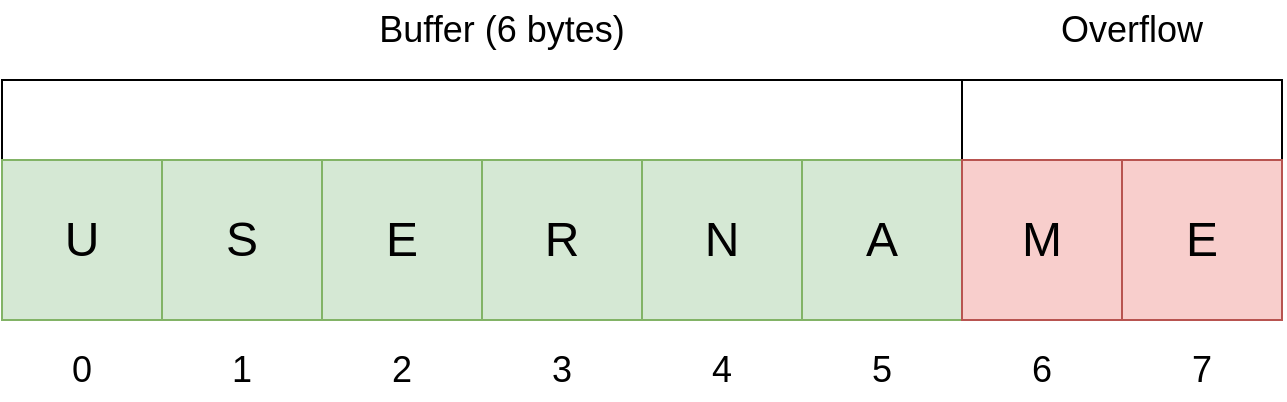 <mxfile version="26.0.6">
  <diagram name="Page-1" id="6vrrMP6loWBnC774RMp3">
    <mxGraphModel dx="726" dy="1198" grid="1" gridSize="10" guides="1" tooltips="1" connect="1" arrows="1" fold="1" page="1" pageScale="1" pageWidth="850" pageHeight="1100" math="0" shadow="0">
      <root>
        <mxCell id="0" />
        <mxCell id="1" parent="0" />
        <mxCell id="T27CqYGsaPS9d729V8mV-10" style="edgeStyle=orthogonalEdgeStyle;rounded=0;orthogonalLoop=1;jettySize=auto;html=1;exitX=0;exitY=0;exitDx=0;exitDy=0;entryX=0;entryY=0;entryDx=0;entryDy=0;endArrow=none;endFill=0;" edge="1" parent="1" source="T27CqYGsaPS9d729V8mV-1" target="T27CqYGsaPS9d729V8mV-7">
          <mxGeometry relative="1" as="geometry">
            <mxPoint x="110" y="250" as="targetPoint" />
            <Array as="points">
              <mxPoint x="110" y="260" />
              <mxPoint x="590" y="260" />
            </Array>
          </mxGeometry>
        </mxCell>
        <mxCell id="T27CqYGsaPS9d729V8mV-1" value="U" style="whiteSpace=wrap;html=1;aspect=fixed;fontSize=24;fillColor=#d5e8d4;strokeColor=#82b366;" vertex="1" parent="1">
          <mxGeometry x="110" y="300" width="80" height="80" as="geometry" />
        </mxCell>
        <mxCell id="T27CqYGsaPS9d729V8mV-2" value="S" style="whiteSpace=wrap;html=1;aspect=fixed;fontSize=24;fillColor=#d5e8d4;strokeColor=#82b366;" vertex="1" parent="1">
          <mxGeometry x="190" y="300" width="80" height="80" as="geometry" />
        </mxCell>
        <mxCell id="T27CqYGsaPS9d729V8mV-3" value="E" style="whiteSpace=wrap;html=1;aspect=fixed;fontSize=24;fillColor=#d5e8d4;strokeColor=#82b366;" vertex="1" parent="1">
          <mxGeometry x="270" y="300" width="80" height="80" as="geometry" />
        </mxCell>
        <mxCell id="T27CqYGsaPS9d729V8mV-4" value="R" style="whiteSpace=wrap;html=1;aspect=fixed;fontSize=24;fillColor=#d5e8d4;strokeColor=#82b366;" vertex="1" parent="1">
          <mxGeometry x="350" y="300" width="80" height="80" as="geometry" />
        </mxCell>
        <mxCell id="T27CqYGsaPS9d729V8mV-5" value="N" style="whiteSpace=wrap;html=1;aspect=fixed;fontSize=24;fillColor=#d5e8d4;strokeColor=#82b366;" vertex="1" parent="1">
          <mxGeometry x="430" y="300" width="80" height="80" as="geometry" />
        </mxCell>
        <mxCell id="T27CqYGsaPS9d729V8mV-13" style="edgeStyle=orthogonalEdgeStyle;rounded=0;orthogonalLoop=1;jettySize=auto;html=1;exitX=1;exitY=0;exitDx=0;exitDy=0;entryX=1;entryY=0;entryDx=0;entryDy=0;endArrow=none;endFill=0;" edge="1" parent="1" source="T27CqYGsaPS9d729V8mV-6" target="T27CqYGsaPS9d729V8mV-9">
          <mxGeometry relative="1" as="geometry">
            <Array as="points">
              <mxPoint x="590" y="260" />
              <mxPoint x="750" y="260" />
            </Array>
          </mxGeometry>
        </mxCell>
        <mxCell id="T27CqYGsaPS9d729V8mV-6" value="A" style="whiteSpace=wrap;html=1;aspect=fixed;fontSize=24;fillColor=#d5e8d4;strokeColor=#82b366;" vertex="1" parent="1">
          <mxGeometry x="510" y="300" width="80" height="80" as="geometry" />
        </mxCell>
        <mxCell id="T27CqYGsaPS9d729V8mV-7" value="M" style="whiteSpace=wrap;html=1;aspect=fixed;fontSize=24;fillColor=#f8cecc;strokeColor=#b85450;" vertex="1" parent="1">
          <mxGeometry x="590" y="300" width="80" height="80" as="geometry" />
        </mxCell>
        <mxCell id="T27CqYGsaPS9d729V8mV-9" value="E" style="whiteSpace=wrap;html=1;aspect=fixed;fontSize=24;fillColor=#f8cecc;strokeColor=#b85450;" vertex="1" parent="1">
          <mxGeometry x="670" y="300" width="80" height="80" as="geometry" />
        </mxCell>
        <mxCell id="T27CqYGsaPS9d729V8mV-12" value="Buffer (6 bytes)" style="text;html=1;align=center;verticalAlign=middle;whiteSpace=wrap;rounded=0;fontSize=18;" vertex="1" parent="1">
          <mxGeometry x="295" y="220" width="130" height="30" as="geometry" />
        </mxCell>
        <mxCell id="T27CqYGsaPS9d729V8mV-14" value="Overflow" style="text;html=1;align=center;verticalAlign=middle;whiteSpace=wrap;rounded=0;fontSize=18;" vertex="1" parent="1">
          <mxGeometry x="610" y="220" width="130" height="30" as="geometry" />
        </mxCell>
        <mxCell id="T27CqYGsaPS9d729V8mV-15" value="0" style="text;html=1;align=center;verticalAlign=middle;whiteSpace=wrap;rounded=0;fontSize=18;" vertex="1" parent="1">
          <mxGeometry x="120" y="390" width="60" height="30" as="geometry" />
        </mxCell>
        <mxCell id="T27CqYGsaPS9d729V8mV-16" value="1" style="text;html=1;align=center;verticalAlign=middle;whiteSpace=wrap;rounded=0;fontSize=18;" vertex="1" parent="1">
          <mxGeometry x="200" y="390" width="60" height="30" as="geometry" />
        </mxCell>
        <mxCell id="T27CqYGsaPS9d729V8mV-17" value="2" style="text;html=1;align=center;verticalAlign=middle;whiteSpace=wrap;rounded=0;fontSize=18;" vertex="1" parent="1">
          <mxGeometry x="280" y="390" width="60" height="30" as="geometry" />
        </mxCell>
        <mxCell id="T27CqYGsaPS9d729V8mV-18" value="3" style="text;html=1;align=center;verticalAlign=middle;whiteSpace=wrap;rounded=0;fontSize=18;" vertex="1" parent="1">
          <mxGeometry x="360" y="390" width="60" height="30" as="geometry" />
        </mxCell>
        <mxCell id="T27CqYGsaPS9d729V8mV-19" value="4" style="text;html=1;align=center;verticalAlign=middle;whiteSpace=wrap;rounded=0;fontSize=18;" vertex="1" parent="1">
          <mxGeometry x="440" y="390" width="60" height="30" as="geometry" />
        </mxCell>
        <mxCell id="T27CqYGsaPS9d729V8mV-20" value="5" style="text;html=1;align=center;verticalAlign=middle;whiteSpace=wrap;rounded=0;fontSize=18;" vertex="1" parent="1">
          <mxGeometry x="520" y="390" width="60" height="30" as="geometry" />
        </mxCell>
        <mxCell id="T27CqYGsaPS9d729V8mV-21" value="6" style="text;html=1;align=center;verticalAlign=middle;whiteSpace=wrap;rounded=0;fontSize=18;" vertex="1" parent="1">
          <mxGeometry x="600" y="390" width="60" height="30" as="geometry" />
        </mxCell>
        <mxCell id="T27CqYGsaPS9d729V8mV-22" value="7" style="text;html=1;align=center;verticalAlign=middle;whiteSpace=wrap;rounded=0;fontSize=18;" vertex="1" parent="1">
          <mxGeometry x="680" y="390" width="60" height="30" as="geometry" />
        </mxCell>
      </root>
    </mxGraphModel>
  </diagram>
</mxfile>
